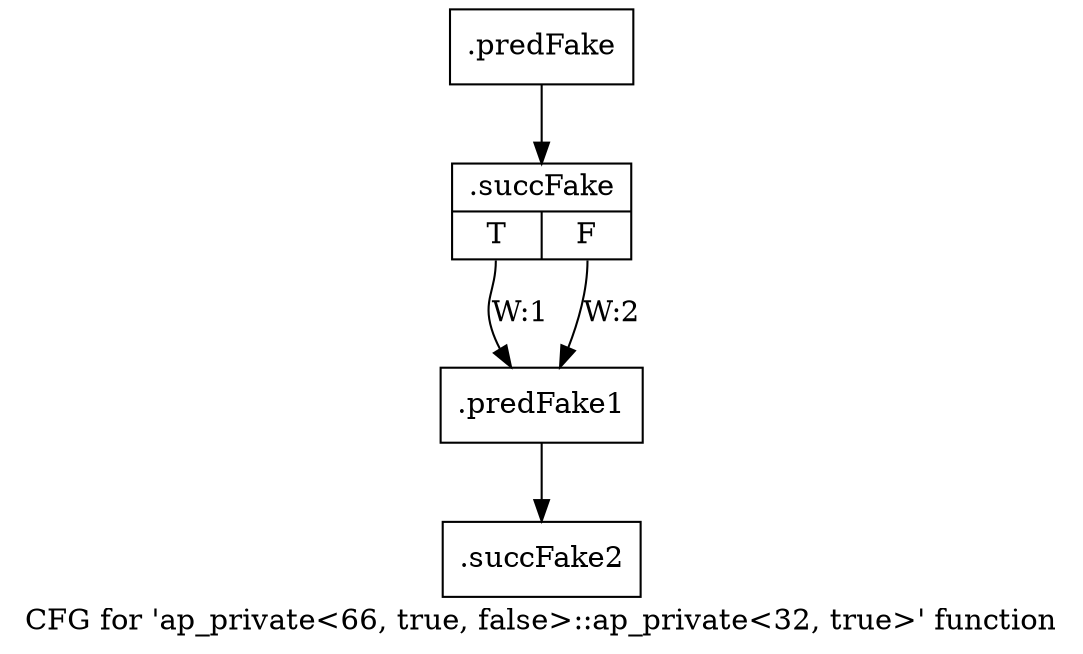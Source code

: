 digraph "CFG for 'ap_private\<66, true, false\>::ap_private\<32, true\>' function" {
	label="CFG for 'ap_private\<66, true, false\>::ap_private\<32, true\>' function";

	Node0x5f46710 [shape=record,filename="",linenumber="",label="{.predFake}"];
	Node0x5f46710 -> Node0x6300f70[ callList="" memoryops="" filename="/mnt/xilinx/Vitis_HLS/2021.2/include/etc/ap_private.h" execusionnum="1"];
	Node0x6300f70 [shape=record,filename="/mnt/xilinx/Vitis_HLS/2021.2/include/etc/ap_private.h",linenumber="3422",label="{.succFake|{<s0>T|<s1>F}}"];
	Node0x6300f70:s0 -> Node0x5f473d0[label="W:1" callList="" memoryops="" filename="/mnt/xilinx/Vitis_HLS/2021.2/include/etc/ap_private.h" execusionnum="0"];
	Node0x6300f70:s1 -> Node0x5f473d0[label="W:2" callList="" memoryops="" filename="/mnt/xilinx/Vitis_HLS/2021.2/include/etc/ap_private.h" execusionnum="1"];
	Node0x5f473d0 [shape=record,filename="/mnt/xilinx/Vitis_HLS/2021.2/include/etc/ap_private.h",linenumber="3429",label="{.predFake1}"];
	Node0x5f473d0 -> Node0x63010d0[ callList="" memoryops="" filename="/mnt/xilinx/Vitis_HLS/2021.2/include/etc/ap_private.h" execusionnum="1"];
	Node0x63010d0 [shape=record,filename="/mnt/xilinx/Vitis_HLS/2021.2/include/etc/ap_private.h",linenumber="3431",label="{.succFake2}"];
}
